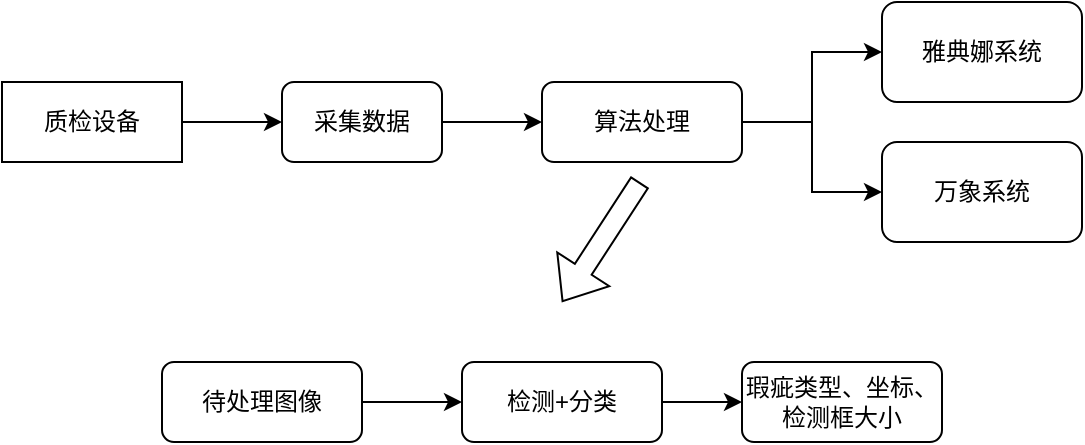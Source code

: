 <mxfile version="16.6.1" type="github">
  <diagram id="G4jP1gO0AxY-KHtM_MxY" name="Page-1">
    <mxGraphModel dx="1422" dy="762" grid="1" gridSize="10" guides="1" tooltips="1" connect="1" arrows="1" fold="1" page="1" pageScale="1" pageWidth="827" pageHeight="1169" math="0" shadow="0">
      <root>
        <mxCell id="0" />
        <mxCell id="1" parent="0" />
        <mxCell id="wfUpjJ1bM1_d2H-S81b9-7" style="edgeStyle=orthogonalEdgeStyle;rounded=0;orthogonalLoop=1;jettySize=auto;html=1;exitX=1;exitY=0.5;exitDx=0;exitDy=0;entryX=0;entryY=0.5;entryDx=0;entryDy=0;" parent="1" source="wfUpjJ1bM1_d2H-S81b9-1" target="wfUpjJ1bM1_d2H-S81b9-3" edge="1">
          <mxGeometry relative="1" as="geometry" />
        </mxCell>
        <mxCell id="wfUpjJ1bM1_d2H-S81b9-1" value="质检设备" style="rounded=0;whiteSpace=wrap;html=1;" parent="1" vertex="1">
          <mxGeometry x="100" y="70" width="90" height="40" as="geometry" />
        </mxCell>
        <mxCell id="wfUpjJ1bM1_d2H-S81b9-8" value="" style="edgeStyle=orthogonalEdgeStyle;rounded=0;orthogonalLoop=1;jettySize=auto;html=1;" parent="1" source="wfUpjJ1bM1_d2H-S81b9-3" target="wfUpjJ1bM1_d2H-S81b9-4" edge="1">
          <mxGeometry relative="1" as="geometry" />
        </mxCell>
        <mxCell id="wfUpjJ1bM1_d2H-S81b9-3" value="采集数据" style="rounded=1;whiteSpace=wrap;html=1;" parent="1" vertex="1">
          <mxGeometry x="240" y="70" width="80" height="40" as="geometry" />
        </mxCell>
        <mxCell id="wfUpjJ1bM1_d2H-S81b9-9" style="edgeStyle=orthogonalEdgeStyle;rounded=0;orthogonalLoop=1;jettySize=auto;html=1;entryX=0;entryY=0.5;entryDx=0;entryDy=0;" parent="1" source="wfUpjJ1bM1_d2H-S81b9-4" target="wfUpjJ1bM1_d2H-S81b9-5" edge="1">
          <mxGeometry relative="1" as="geometry" />
        </mxCell>
        <mxCell id="wfUpjJ1bM1_d2H-S81b9-10" style="edgeStyle=orthogonalEdgeStyle;rounded=0;orthogonalLoop=1;jettySize=auto;html=1;entryX=0;entryY=0.5;entryDx=0;entryDy=0;" parent="1" source="wfUpjJ1bM1_d2H-S81b9-4" target="wfUpjJ1bM1_d2H-S81b9-11" edge="1">
          <mxGeometry relative="1" as="geometry">
            <mxPoint x="539.2" y="116" as="targetPoint" />
          </mxGeometry>
        </mxCell>
        <mxCell id="wfUpjJ1bM1_d2H-S81b9-4" value="算法处理" style="rounded=1;whiteSpace=wrap;html=1;" parent="1" vertex="1">
          <mxGeometry x="370" y="70" width="100" height="40" as="geometry" />
        </mxCell>
        <mxCell id="wfUpjJ1bM1_d2H-S81b9-5" value="雅典娜系统" style="rounded=1;whiteSpace=wrap;html=1;" parent="1" vertex="1">
          <mxGeometry x="540" y="30" width="100" height="50" as="geometry" />
        </mxCell>
        <mxCell id="wfUpjJ1bM1_d2H-S81b9-11" value="万象系统" style="rounded=1;whiteSpace=wrap;html=1;" parent="1" vertex="1">
          <mxGeometry x="540" y="100" width="100" height="50" as="geometry" />
        </mxCell>
        <mxCell id="rD3_fkY9rYPTEvk6PgeL-2" value="" style="shape=flexArrow;endArrow=classic;html=1;rounded=0;" edge="1" parent="1">
          <mxGeometry width="50" height="50" relative="1" as="geometry">
            <mxPoint x="419" y="120" as="sourcePoint" />
            <mxPoint x="380" y="180" as="targetPoint" />
          </mxGeometry>
        </mxCell>
        <mxCell id="rD3_fkY9rYPTEvk6PgeL-6" value="" style="edgeStyle=orthogonalEdgeStyle;rounded=0;orthogonalLoop=1;jettySize=auto;html=1;" edge="1" parent="1" source="rD3_fkY9rYPTEvk6PgeL-3" target="rD3_fkY9rYPTEvk6PgeL-4">
          <mxGeometry relative="1" as="geometry" />
        </mxCell>
        <mxCell id="rD3_fkY9rYPTEvk6PgeL-3" value="待处理图像" style="rounded=1;whiteSpace=wrap;html=1;" vertex="1" parent="1">
          <mxGeometry x="180" y="210" width="100" height="40" as="geometry" />
        </mxCell>
        <mxCell id="rD3_fkY9rYPTEvk6PgeL-7" value="" style="edgeStyle=orthogonalEdgeStyle;rounded=0;orthogonalLoop=1;jettySize=auto;html=1;" edge="1" parent="1" source="rD3_fkY9rYPTEvk6PgeL-4" target="rD3_fkY9rYPTEvk6PgeL-5">
          <mxGeometry relative="1" as="geometry" />
        </mxCell>
        <mxCell id="rD3_fkY9rYPTEvk6PgeL-4" value="检测+分类" style="rounded=1;whiteSpace=wrap;html=1;" vertex="1" parent="1">
          <mxGeometry x="330" y="210" width="100" height="40" as="geometry" />
        </mxCell>
        <mxCell id="rD3_fkY9rYPTEvk6PgeL-5" value="&lt;span style=&quot;font-weight: normal&quot;&gt;瑕疵类型、坐标、检测框大小&lt;/span&gt;" style="rounded=1;whiteSpace=wrap;html=1;fontStyle=1" vertex="1" parent="1">
          <mxGeometry x="470" y="210" width="100" height="40" as="geometry" />
        </mxCell>
      </root>
    </mxGraphModel>
  </diagram>
</mxfile>
